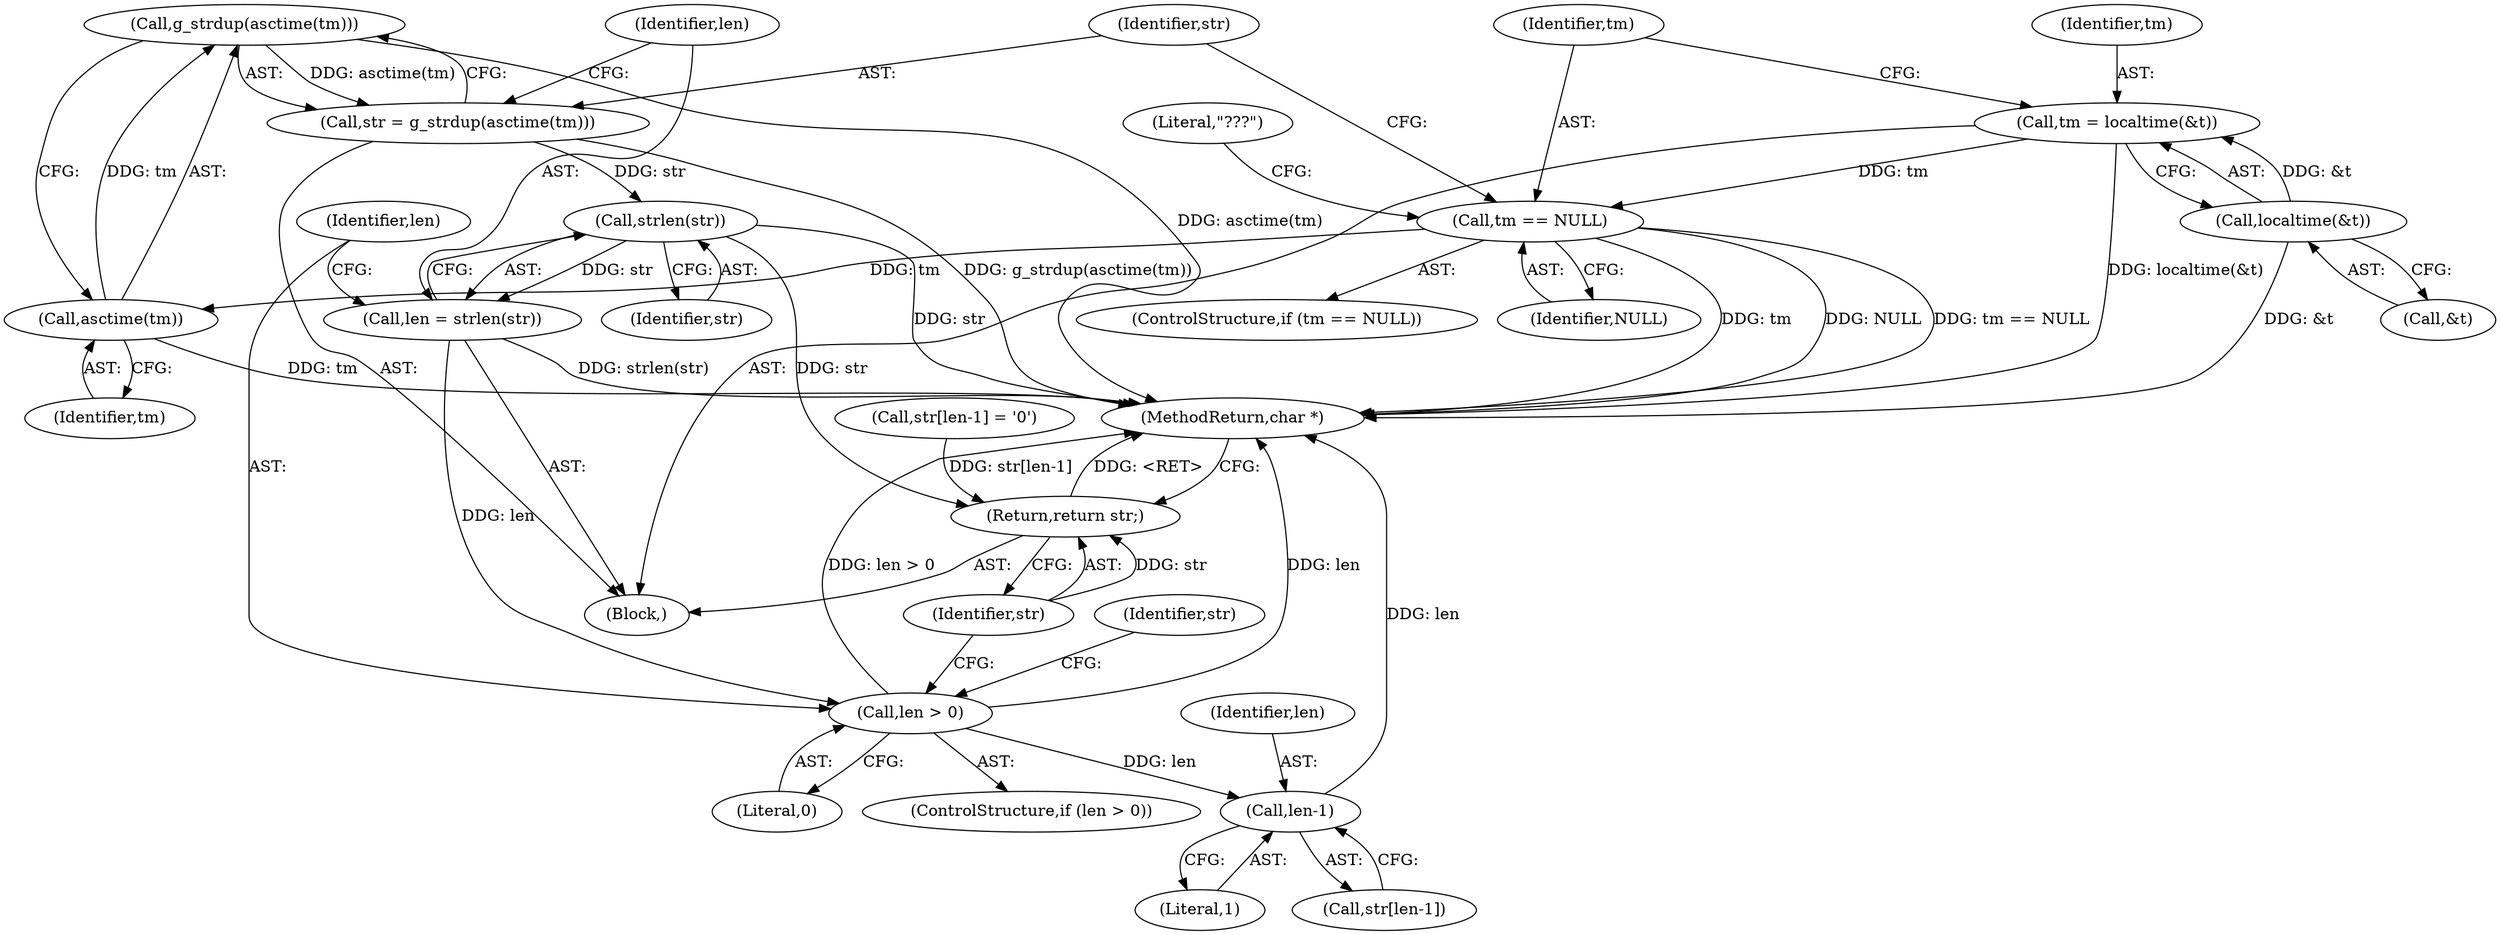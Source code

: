 digraph "0_irssi_5e26325317c72a04c1610ad952974e206384d291@API" {
"1000120" [label="(Call,g_strdup(asctime(tm)))"];
"1000121" [label="(Call,asctime(tm))"];
"1000112" [label="(Call,tm == NULL)"];
"1000106" [label="(Call,tm = localtime(&t))"];
"1000108" [label="(Call,localtime(&t))"];
"1000118" [label="(Call,str = g_strdup(asctime(tm)))"];
"1000125" [label="(Call,strlen(str))"];
"1000123" [label="(Call,len = strlen(str))"];
"1000128" [label="(Call,len > 0)"];
"1000134" [label="(Call,len-1)"];
"1000138" [label="(Return,return str;)"];
"1000113" [label="(Identifier,tm)"];
"1000106" [label="(Call,tm = localtime(&t))"];
"1000126" [label="(Identifier,str)"];
"1000108" [label="(Call,localtime(&t))"];
"1000122" [label="(Identifier,tm)"];
"1000123" [label="(Call,len = strlen(str))"];
"1000118" [label="(Call,str = g_strdup(asctime(tm)))"];
"1000138" [label="(Return,return str;)"];
"1000130" [label="(Literal,0)"];
"1000102" [label="(Block,)"];
"1000111" [label="(ControlStructure,if (tm == NULL))"];
"1000134" [label="(Call,len-1)"];
"1000140" [label="(MethodReturn,char *)"];
"1000135" [label="(Identifier,len)"];
"1000125" [label="(Call,strlen(str))"];
"1000107" [label="(Identifier,tm)"];
"1000121" [label="(Call,asctime(tm))"];
"1000133" [label="(Identifier,str)"];
"1000120" [label="(Call,g_strdup(asctime(tm)))"];
"1000114" [label="(Identifier,NULL)"];
"1000136" [label="(Literal,1)"];
"1000117" [label="(Literal,\"???\")"];
"1000139" [label="(Identifier,str)"];
"1000129" [label="(Identifier,len)"];
"1000119" [label="(Identifier,str)"];
"1000127" [label="(ControlStructure,if (len > 0))"];
"1000109" [label="(Call,&t)"];
"1000132" [label="(Call,str[len-1])"];
"1000128" [label="(Call,len > 0)"];
"1000131" [label="(Call,str[len-1] = '\0')"];
"1000112" [label="(Call,tm == NULL)"];
"1000124" [label="(Identifier,len)"];
"1000120" -> "1000118"  [label="AST: "];
"1000120" -> "1000121"  [label="CFG: "];
"1000121" -> "1000120"  [label="AST: "];
"1000118" -> "1000120"  [label="CFG: "];
"1000120" -> "1000140"  [label="DDG: asctime(tm)"];
"1000120" -> "1000118"  [label="DDG: asctime(tm)"];
"1000121" -> "1000120"  [label="DDG: tm"];
"1000121" -> "1000122"  [label="CFG: "];
"1000122" -> "1000121"  [label="AST: "];
"1000121" -> "1000140"  [label="DDG: tm"];
"1000112" -> "1000121"  [label="DDG: tm"];
"1000112" -> "1000111"  [label="AST: "];
"1000112" -> "1000114"  [label="CFG: "];
"1000113" -> "1000112"  [label="AST: "];
"1000114" -> "1000112"  [label="AST: "];
"1000117" -> "1000112"  [label="CFG: "];
"1000119" -> "1000112"  [label="CFG: "];
"1000112" -> "1000140"  [label="DDG: NULL"];
"1000112" -> "1000140"  [label="DDG: tm == NULL"];
"1000112" -> "1000140"  [label="DDG: tm"];
"1000106" -> "1000112"  [label="DDG: tm"];
"1000106" -> "1000102"  [label="AST: "];
"1000106" -> "1000108"  [label="CFG: "];
"1000107" -> "1000106"  [label="AST: "];
"1000108" -> "1000106"  [label="AST: "];
"1000113" -> "1000106"  [label="CFG: "];
"1000106" -> "1000140"  [label="DDG: localtime(&t)"];
"1000108" -> "1000106"  [label="DDG: &t"];
"1000108" -> "1000109"  [label="CFG: "];
"1000109" -> "1000108"  [label="AST: "];
"1000108" -> "1000140"  [label="DDG: &t"];
"1000118" -> "1000102"  [label="AST: "];
"1000119" -> "1000118"  [label="AST: "];
"1000124" -> "1000118"  [label="CFG: "];
"1000118" -> "1000140"  [label="DDG: g_strdup(asctime(tm))"];
"1000118" -> "1000125"  [label="DDG: str"];
"1000125" -> "1000123"  [label="AST: "];
"1000125" -> "1000126"  [label="CFG: "];
"1000126" -> "1000125"  [label="AST: "];
"1000123" -> "1000125"  [label="CFG: "];
"1000125" -> "1000140"  [label="DDG: str"];
"1000125" -> "1000123"  [label="DDG: str"];
"1000125" -> "1000138"  [label="DDG: str"];
"1000123" -> "1000102"  [label="AST: "];
"1000124" -> "1000123"  [label="AST: "];
"1000129" -> "1000123"  [label="CFG: "];
"1000123" -> "1000140"  [label="DDG: strlen(str)"];
"1000123" -> "1000128"  [label="DDG: len"];
"1000128" -> "1000127"  [label="AST: "];
"1000128" -> "1000130"  [label="CFG: "];
"1000129" -> "1000128"  [label="AST: "];
"1000130" -> "1000128"  [label="AST: "];
"1000133" -> "1000128"  [label="CFG: "];
"1000139" -> "1000128"  [label="CFG: "];
"1000128" -> "1000140"  [label="DDG: len > 0"];
"1000128" -> "1000140"  [label="DDG: len"];
"1000128" -> "1000134"  [label="DDG: len"];
"1000134" -> "1000132"  [label="AST: "];
"1000134" -> "1000136"  [label="CFG: "];
"1000135" -> "1000134"  [label="AST: "];
"1000136" -> "1000134"  [label="AST: "];
"1000132" -> "1000134"  [label="CFG: "];
"1000134" -> "1000140"  [label="DDG: len"];
"1000138" -> "1000102"  [label="AST: "];
"1000138" -> "1000139"  [label="CFG: "];
"1000139" -> "1000138"  [label="AST: "];
"1000140" -> "1000138"  [label="CFG: "];
"1000138" -> "1000140"  [label="DDG: <RET>"];
"1000139" -> "1000138"  [label="DDG: str"];
"1000131" -> "1000138"  [label="DDG: str[len-1]"];
}
